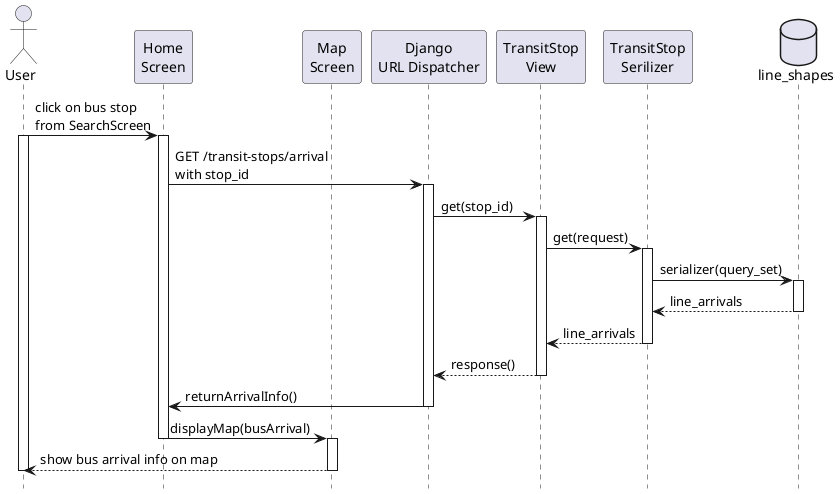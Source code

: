 @startuml after search transit stops

hide footbox

actor User
participant "Home\nScreen" as HomeScreen
participant "Map\nScreen" as HomeMapScreen

participant "Django\nURL Dispatcher" as API
participant "TransitStop\nView" as view
participant "TransitStop\nSerilizer" as serializer
database "line_shapes" as table_shapes

' divide from search_stop_information.puml

' Select a Bus Stop
User -> HomeScreen : click on bus stop \nfrom SearchScreen
activate User
activate HomeScreen
HomeScreen -> API : GET /transit-stops/arrival \nwith stop_id
activate API

' API Call
API -> view: get(stop_id)
activate view
view -> serializer: get(request)
activate serializer
serializer -> table_shapes: serializer(query_set)
activate table_shapes
table_shapes --> serializer: line_arrivals
deactivate table_shapes
serializer --> view: line_arrivals
deactivate serializer
view --> API: response()
deactivate view

' Display Bus Arrival Info
API -> HomeScreen : returnArrivalInfo()
deactivate API
HomeScreen -> HomeMapScreen : displayMap(busArrival)
deactivate HomeScreen
activate HomeMapScreen
HomeMapScreen --> User : show bus arrival info on map
deactivate HomeMapScreen
deactivate User


@enduml
